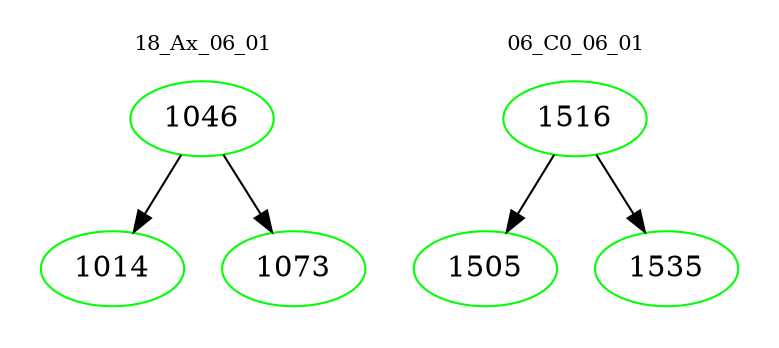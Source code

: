 digraph{
subgraph cluster_0 {
color = white
label = "18_Ax_06_01";
fontsize=10;
T0_1046 [label="1046", color="green"]
T0_1046 -> T0_1014 [color="black"]
T0_1014 [label="1014", color="green"]
T0_1046 -> T0_1073 [color="black"]
T0_1073 [label="1073", color="green"]
}
subgraph cluster_1 {
color = white
label = "06_C0_06_01";
fontsize=10;
T1_1516 [label="1516", color="green"]
T1_1516 -> T1_1505 [color="black"]
T1_1505 [label="1505", color="green"]
T1_1516 -> T1_1535 [color="black"]
T1_1535 [label="1535", color="green"]
}
}
